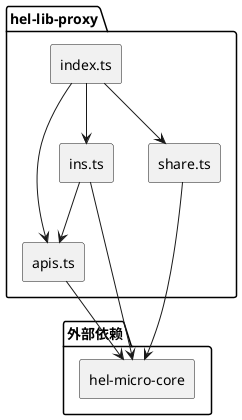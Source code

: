 @startuml
' hel-lib-proxy 简化模块架构图

' 设置皮肤参数
skinparam componentStyle rectangle
skinparam defaultTextAlignment center
skinparam shadowing false

' 定义组件
package "hel-lib-proxy" {
  [index.ts] as index
  [apis.ts] as apis
  [share.ts] as share
  [ins.ts] as ins
}

' 定义外部依赖
package "外部依赖" {
  [hel-micro-core] as core
}

' 定义关系
index --> apis
index --> ins
index --> share

apis --> core
share --> core
ins --> apis
ins --> core

@enduml
